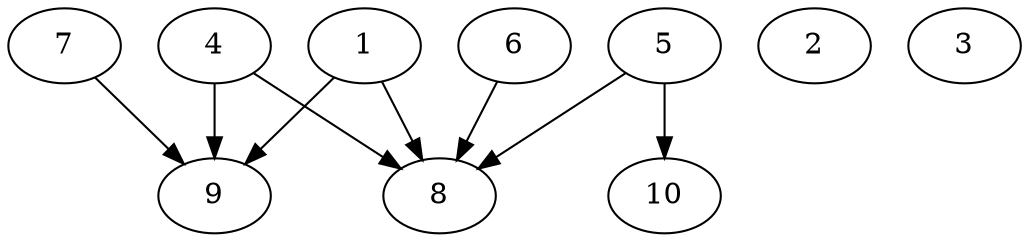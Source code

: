 // DAG automatically generated by daggen at Thu Oct  3 13:58:04 2019
// ./daggen --dot -n 10 --ccr 0.5 --fat 0.9 --regular 0.9 --density 0.5 --mindata 5242880 --maxdata 52428800 
digraph G {
  1 [size="40644608", alpha="0.09", expect_size="20322304"] 
  1 -> 8 [size ="20322304"]
  1 -> 9 [size ="20322304"]
  2 [size="62343168", alpha="0.16", expect_size="31171584"] 
  3 [size="11546624", alpha="0.16", expect_size="5773312"] 
  4 [size="103233536", alpha="0.14", expect_size="51616768"] 
  4 -> 8 [size ="51616768"]
  4 -> 9 [size ="51616768"]
  5 [size="11329536", alpha="0.05", expect_size="5664768"] 
  5 -> 8 [size ="5664768"]
  5 -> 10 [size ="5664768"]
  6 [size="92801024", alpha="0.12", expect_size="46400512"] 
  6 -> 8 [size ="46400512"]
  7 [size="94472192", alpha="0.02", expect_size="47236096"] 
  7 -> 9 [size ="47236096"]
  8 [size="103716864", alpha="0.19", expect_size="51858432"] 
  9 [size="44441600", alpha="0.12", expect_size="22220800"] 
  10 [size="86956032", alpha="0.03", expect_size="43478016"] 
}

